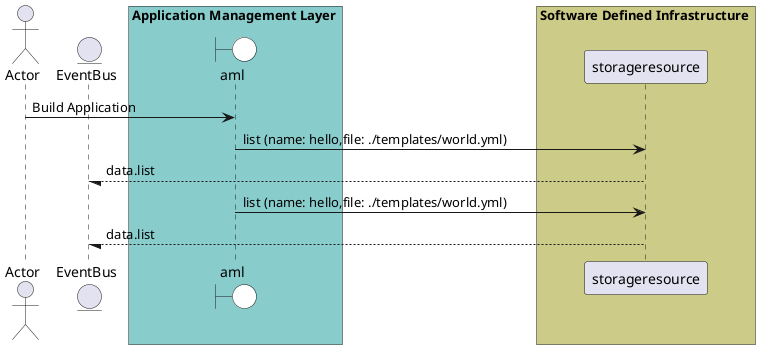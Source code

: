 @startuml

actor "Actor"


entity EventBus

box Application Management Layer #88cccc
    boundary aml #white
end box


box Software Defined Infrastructure #cccc88
            participant storageresource
    end box


"Actor" -> aml: Build Application

    aml -> "storageresource": list (name: hello,file: ./templates/world.yml)

    "storageresource" --/ EventBus: data.list

    aml -> "storageresource": list (name: hello,file: ./templates/world.yml)

    "storageresource" --/ EventBus: data.list



@enduml
